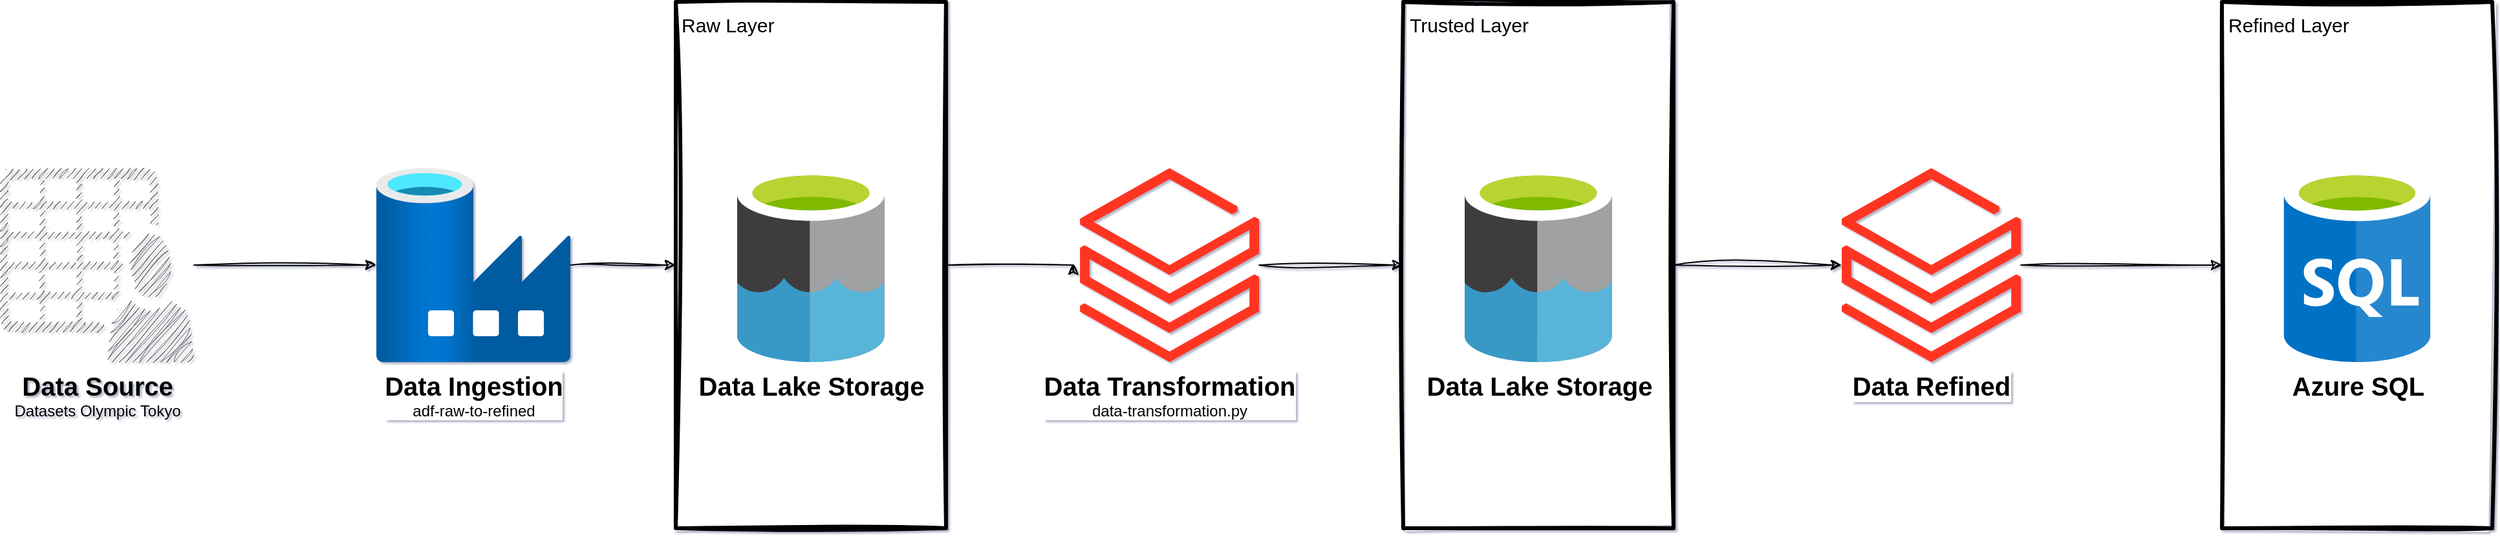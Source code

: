 <mxfile version="20.8.10" type="device"><diagram id="7gcUSTIZ7YSJ5vT40chW" name="Page-1"><mxGraphModel dx="2390" dy="1450" grid="0" gridSize="10" guides="1" tooltips="1" connect="1" arrows="1" fold="1" page="1" pageScale="1" pageWidth="1169" pageHeight="827" background="none" math="0" shadow="1"><root><mxCell id="0"/><mxCell id="1" parent="0"/><mxCell id="6iwaGCzp0TkNNo4SovmK-13" style="edgeStyle=orthogonalEdgeStyle;rounded=0;orthogonalLoop=1;jettySize=auto;html=1;entryX=-0.036;entryY=0.493;entryDx=0;entryDy=0;entryPerimeter=0;fontSize=15;sketch=1;curveFitting=1;jiggle=2;" edge="1" parent="1" source="6iwaGCzp0TkNNo4SovmK-9" target="6iwaGCzp0TkNNo4SovmK-12"><mxGeometry relative="1" as="geometry"><Array as="points"><mxPoint x="914" y="370"/></Array></mxGeometry></mxCell><mxCell id="6iwaGCzp0TkNNo4SovmK-9" value="" style="rounded=0;whiteSpace=wrap;html=1;fontSize=20;strokeWidth=3;sketch=1;curveFitting=1;jiggle=2;" vertex="1" parent="1"><mxGeometry x="606.5" y="166.5" width="209" height="407" as="geometry"/></mxCell><mxCell id="6iwaGCzp0TkNNo4SovmK-5" style="edgeStyle=orthogonalEdgeStyle;rounded=0;orthogonalLoop=1;jettySize=auto;html=1;fontSize=20;sketch=1;curveFitting=1;jiggle=2;" edge="1" parent="1" source="6iwaGCzp0TkNNo4SovmK-1" target="6iwaGCzp0TkNNo4SovmK-4"><mxGeometry relative="1" as="geometry"/></mxCell><mxCell id="6iwaGCzp0TkNNo4SovmK-1" value="&lt;b&gt;&lt;font style=&quot;font-size: 20px;&quot;&gt;Data Source&lt;/font&gt;&lt;/b&gt;&lt;br&gt;Datasets Olympic Tokyo" style="pointerEvents=1;shadow=0;dashed=0;html=1;strokeColor=none;fillColor=#505050;labelPosition=center;verticalLabelPosition=bottom;verticalAlign=top;outlineConnect=0;align=center;shape=mxgraph.office.users.csv_file;sketch=1;curveFitting=1;jiggle=2;" vertex="1" parent="1"><mxGeometry x="84" y="295" width="150" height="150" as="geometry"/></mxCell><mxCell id="6iwaGCzp0TkNNo4SovmK-10" style="edgeStyle=orthogonalEdgeStyle;rounded=0;orthogonalLoop=1;jettySize=auto;html=1;entryX=0;entryY=0.5;entryDx=0;entryDy=0;fontSize=20;sketch=1;curveFitting=1;jiggle=2;" edge="1" parent="1" source="6iwaGCzp0TkNNo4SovmK-4" target="6iwaGCzp0TkNNo4SovmK-9"><mxGeometry relative="1" as="geometry"/></mxCell><mxCell id="6iwaGCzp0TkNNo4SovmK-4" value="&lt;b&gt;&lt;font style=&quot;font-size: 20px;&quot;&gt;Data Ingestion&lt;/font&gt;&lt;/b&gt;&lt;br&gt;adf-raw-to-refined" style="aspect=fixed;html=1;points=[];align=center;image;fontSize=12;image=img/lib/azure2/databases/Data_Factory.svg;sketch=1;curveFitting=1;jiggle=2;" vertex="1" parent="1"><mxGeometry x="375" y="295" width="150" height="150" as="geometry"/></mxCell><mxCell id="6iwaGCzp0TkNNo4SovmK-6" value="&lt;b&gt;&lt;font style=&quot;font-size: 20px;&quot;&gt;Data Lake Storage&lt;/font&gt;&lt;/b&gt;" style="aspect=fixed;html=1;points=[];align=center;image;fontSize=12;image=img/lib/mscae/Data_Lake.svg;sketch=1;curveFitting=1;jiggle=2;" vertex="1" parent="1"><mxGeometry x="654" y="295" width="114" height="150" as="geometry"/></mxCell><mxCell id="6iwaGCzp0TkNNo4SovmK-11" value="&lt;font style=&quot;font-size: 15px;&quot;&gt;Raw Layer&lt;/font&gt;" style="text;html=1;strokeColor=none;fillColor=none;align=left;verticalAlign=middle;whiteSpace=wrap;rounded=0;fontSize=20;sketch=1;curveFitting=1;jiggle=2;" vertex="1" parent="1"><mxGeometry x="609" y="166.5" width="122" height="30" as="geometry"/></mxCell><mxCell id="6iwaGCzp0TkNNo4SovmK-17" style="edgeStyle=orthogonalEdgeStyle;rounded=0;orthogonalLoop=1;jettySize=auto;html=1;entryX=0;entryY=0.5;entryDx=0;entryDy=0;fontSize=12;sketch=1;curveFitting=1;jiggle=2;" edge="1" parent="1" source="6iwaGCzp0TkNNo4SovmK-12" target="6iwaGCzp0TkNNo4SovmK-14"><mxGeometry relative="1" as="geometry"/></mxCell><mxCell id="6iwaGCzp0TkNNo4SovmK-12" value="&lt;font style=&quot;&quot;&gt;&lt;span style=&quot;font-weight: bold; font-size: 20px;&quot;&gt;Data Transformation&lt;/span&gt;&lt;br&gt;&lt;font style=&quot;font-size: 12px;&quot;&gt;data-transformation.py&lt;/font&gt;&lt;br&gt;&lt;/font&gt;" style="aspect=fixed;html=1;points=[];align=center;image;fontSize=12;image=img/lib/azure2/analytics/Azure_Databricks.svg;strokeWidth=3;sketch=1;curveFitting=1;jiggle=2;" vertex="1" parent="1"><mxGeometry x="919" y="295" width="138.53" height="150" as="geometry"/></mxCell><mxCell id="6iwaGCzp0TkNNo4SovmK-20" style="edgeStyle=orthogonalEdgeStyle;rounded=0;orthogonalLoop=1;jettySize=auto;html=1;fontSize=12;sketch=1;curveFitting=1;jiggle=2;" edge="1" parent="1" source="6iwaGCzp0TkNNo4SovmK-14" target="6iwaGCzp0TkNNo4SovmK-19"><mxGeometry relative="1" as="geometry"/></mxCell><mxCell id="6iwaGCzp0TkNNo4SovmK-14" value="" style="rounded=0;whiteSpace=wrap;html=1;fontSize=20;strokeWidth=3;sketch=1;curveFitting=1;jiggle=2;" vertex="1" parent="1"><mxGeometry x="1169" y="166.5" width="209" height="407" as="geometry"/></mxCell><mxCell id="6iwaGCzp0TkNNo4SovmK-15" value="&lt;b&gt;&lt;font style=&quot;font-size: 20px;&quot;&gt;Data Lake Storage&lt;/font&gt;&lt;/b&gt;" style="aspect=fixed;html=1;points=[];align=center;image;fontSize=12;image=img/lib/mscae/Data_Lake.svg;sketch=1;curveFitting=1;jiggle=2;" vertex="1" parent="1"><mxGeometry x="1216.5" y="295" width="114" height="150" as="geometry"/></mxCell><mxCell id="6iwaGCzp0TkNNo4SovmK-16" value="&lt;font style=&quot;font-size: 15px;&quot;&gt;Trusted Layer&lt;/font&gt;" style="text;html=1;strokeColor=none;fillColor=none;align=left;verticalAlign=middle;whiteSpace=wrap;rounded=0;fontSize=20;sketch=1;curveFitting=1;jiggle=2;" vertex="1" parent="1"><mxGeometry x="1171.5" y="166.5" width="122" height="30" as="geometry"/></mxCell><mxCell id="6iwaGCzp0TkNNo4SovmK-24" style="edgeStyle=orthogonalEdgeStyle;rounded=0;orthogonalLoop=1;jettySize=auto;html=1;entryX=0;entryY=0.5;entryDx=0;entryDy=0;fontSize=12;sketch=1;curveFitting=1;jiggle=2;" edge="1" parent="1" source="6iwaGCzp0TkNNo4SovmK-19" target="6iwaGCzp0TkNNo4SovmK-21"><mxGeometry relative="1" as="geometry"/></mxCell><mxCell id="6iwaGCzp0TkNNo4SovmK-19" value="&lt;font style=&quot;&quot;&gt;&lt;span style=&quot;font-size: 20px;&quot;&gt;&lt;b&gt;Data Refined&lt;/b&gt;&lt;/span&gt;&lt;br&gt;&lt;/font&gt;" style="aspect=fixed;html=1;points=[];align=center;image;fontSize=12;image=img/lib/azure2/analytics/Azure_Databricks.svg;strokeWidth=3;sketch=1;curveFitting=1;jiggle=2;" vertex="1" parent="1"><mxGeometry x="1508" y="295" width="138.53" height="150" as="geometry"/></mxCell><mxCell id="6iwaGCzp0TkNNo4SovmK-21" value="" style="rounded=0;whiteSpace=wrap;html=1;fontSize=20;strokeWidth=3;sketch=1;curveFitting=1;jiggle=2;" vertex="1" parent="1"><mxGeometry x="1802" y="166.5" width="209" height="407" as="geometry"/></mxCell><mxCell id="6iwaGCzp0TkNNo4SovmK-23" value="&lt;font style=&quot;font-size: 15px;&quot;&gt;Refined Layer&lt;/font&gt;" style="text;html=1;strokeColor=none;fillColor=none;align=left;verticalAlign=middle;whiteSpace=wrap;rounded=0;fontSize=20;sketch=1;curveFitting=1;jiggle=2;" vertex="1" parent="1"><mxGeometry x="1804.5" y="166.5" width="122" height="30" as="geometry"/></mxCell><mxCell id="6iwaGCzp0TkNNo4SovmK-25" value="&lt;b&gt;&lt;font style=&quot;font-size: 20px;&quot;&gt;Azure SQL&lt;/font&gt;&lt;/b&gt;" style="aspect=fixed;html=1;points=[];align=center;image;fontSize=12;image=img/lib/mscae/SQL_Database_generic.svg;strokeWidth=3;sketch=1;curveFitting=1;jiggle=2;" vertex="1" parent="1"><mxGeometry x="1849.5" y="295" width="114" height="150" as="geometry"/></mxCell></root></mxGraphModel></diagram></mxfile>